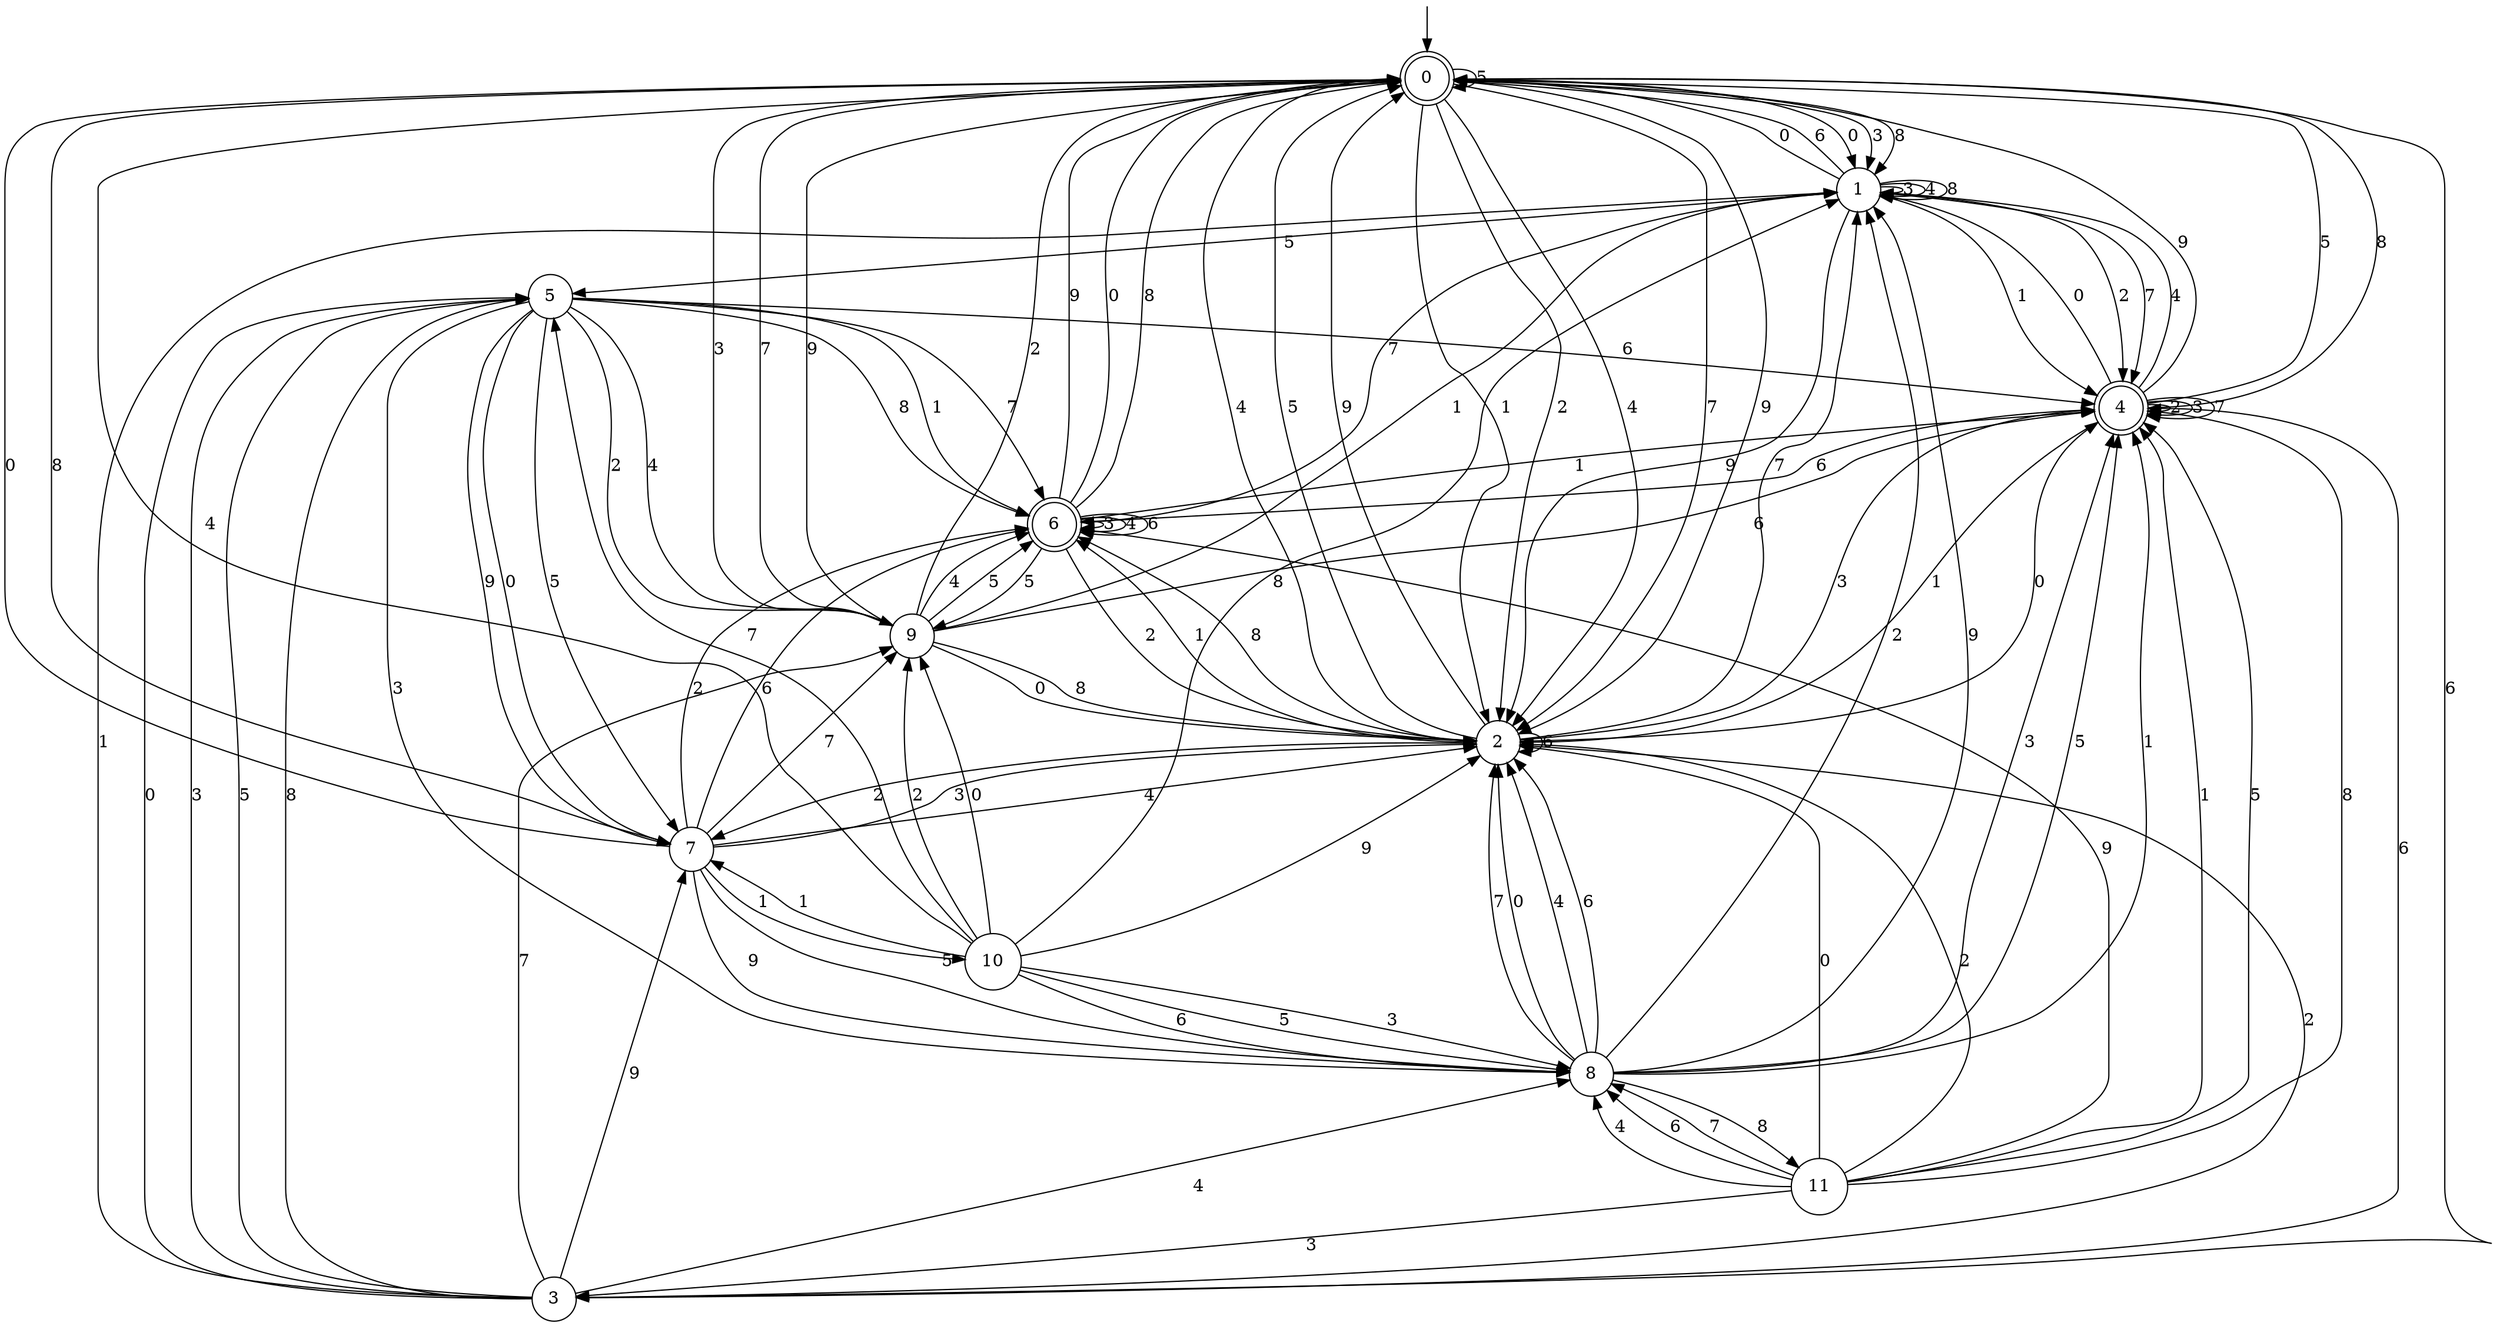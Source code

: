 digraph g {

	s0 [shape="doublecircle" label="0"];
	s1 [shape="circle" label="1"];
	s2 [shape="circle" label="2"];
	s3 [shape="circle" label="3"];
	s4 [shape="doublecircle" label="4"];
	s5 [shape="circle" label="5"];
	s6 [shape="doublecircle" label="6"];
	s7 [shape="circle" label="7"];
	s8 [shape="circle" label="8"];
	s9 [shape="circle" label="9"];
	s10 [shape="circle" label="10"];
	s11 [shape="circle" label="11"];
	s0 -> s1 [label="0"];
	s0 -> s2 [label="1"];
	s0 -> s2 [label="2"];
	s0 -> s1 [label="3"];
	s0 -> s2 [label="4"];
	s0 -> s0 [label="5"];
	s0 -> s3 [label="6"];
	s0 -> s2 [label="7"];
	s0 -> s1 [label="8"];
	s0 -> s2 [label="9"];
	s1 -> s0 [label="0"];
	s1 -> s4 [label="1"];
	s1 -> s4 [label="2"];
	s1 -> s1 [label="3"];
	s1 -> s1 [label="4"];
	s1 -> s5 [label="5"];
	s1 -> s0 [label="6"];
	s1 -> s4 [label="7"];
	s1 -> s1 [label="8"];
	s1 -> s2 [label="9"];
	s2 -> s4 [label="0"];
	s2 -> s6 [label="1"];
	s2 -> s7 [label="2"];
	s2 -> s4 [label="3"];
	s2 -> s0 [label="4"];
	s2 -> s0 [label="5"];
	s2 -> s2 [label="6"];
	s2 -> s1 [label="7"];
	s2 -> s6 [label="8"];
	s2 -> s0 [label="9"];
	s3 -> s5 [label="0"];
	s3 -> s1 [label="1"];
	s3 -> s2 [label="2"];
	s3 -> s5 [label="3"];
	s3 -> s8 [label="4"];
	s3 -> s5 [label="5"];
	s3 -> s4 [label="6"];
	s3 -> s9 [label="7"];
	s3 -> s5 [label="8"];
	s3 -> s7 [label="9"];
	s4 -> s1 [label="0"];
	s4 -> s2 [label="1"];
	s4 -> s4 [label="2"];
	s4 -> s4 [label="3"];
	s4 -> s1 [label="4"];
	s4 -> s0 [label="5"];
	s4 -> s6 [label="6"];
	s4 -> s4 [label="7"];
	s4 -> s0 [label="8"];
	s4 -> s0 [label="9"];
	s5 -> s7 [label="0"];
	s5 -> s6 [label="1"];
	s5 -> s9 [label="2"];
	s5 -> s8 [label="3"];
	s5 -> s9 [label="4"];
	s5 -> s7 [label="5"];
	s5 -> s4 [label="6"];
	s5 -> s6 [label="7"];
	s5 -> s6 [label="8"];
	s5 -> s7 [label="9"];
	s6 -> s0 [label="0"];
	s6 -> s4 [label="1"];
	s6 -> s2 [label="2"];
	s6 -> s6 [label="3"];
	s6 -> s6 [label="4"];
	s6 -> s9 [label="5"];
	s6 -> s6 [label="6"];
	s6 -> s1 [label="7"];
	s6 -> s0 [label="8"];
	s6 -> s0 [label="9"];
	s7 -> s0 [label="0"];
	s7 -> s10 [label="1"];
	s7 -> s6 [label="2"];
	s7 -> s2 [label="3"];
	s7 -> s2 [label="4"];
	s7 -> s8 [label="5"];
	s7 -> s6 [label="6"];
	s7 -> s9 [label="7"];
	s7 -> s0 [label="8"];
	s7 -> s8 [label="9"];
	s8 -> s2 [label="0"];
	s8 -> s4 [label="1"];
	s8 -> s1 [label="2"];
	s8 -> s4 [label="3"];
	s8 -> s2 [label="4"];
	s8 -> s4 [label="5"];
	s8 -> s2 [label="6"];
	s8 -> s2 [label="7"];
	s8 -> s11 [label="8"];
	s8 -> s1 [label="9"];
	s9 -> s2 [label="0"];
	s9 -> s1 [label="1"];
	s9 -> s0 [label="2"];
	s9 -> s0 [label="3"];
	s9 -> s6 [label="4"];
	s9 -> s6 [label="5"];
	s9 -> s4 [label="6"];
	s9 -> s0 [label="7"];
	s9 -> s2 [label="8"];
	s9 -> s0 [label="9"];
	s10 -> s9 [label="0"];
	s10 -> s7 [label="1"];
	s10 -> s9 [label="2"];
	s10 -> s8 [label="3"];
	s10 -> s0 [label="4"];
	s10 -> s8 [label="5"];
	s10 -> s8 [label="6"];
	s10 -> s5 [label="7"];
	s10 -> s1 [label="8"];
	s10 -> s2 [label="9"];
	s11 -> s2 [label="0"];
	s11 -> s4 [label="1"];
	s11 -> s2 [label="2"];
	s11 -> s3 [label="3"];
	s11 -> s8 [label="4"];
	s11 -> s4 [label="5"];
	s11 -> s8 [label="6"];
	s11 -> s8 [label="7"];
	s11 -> s4 [label="8"];
	s11 -> s6 [label="9"];

__start0 [label="" shape="none" width="0" height="0"];
__start0 -> s0;

}
